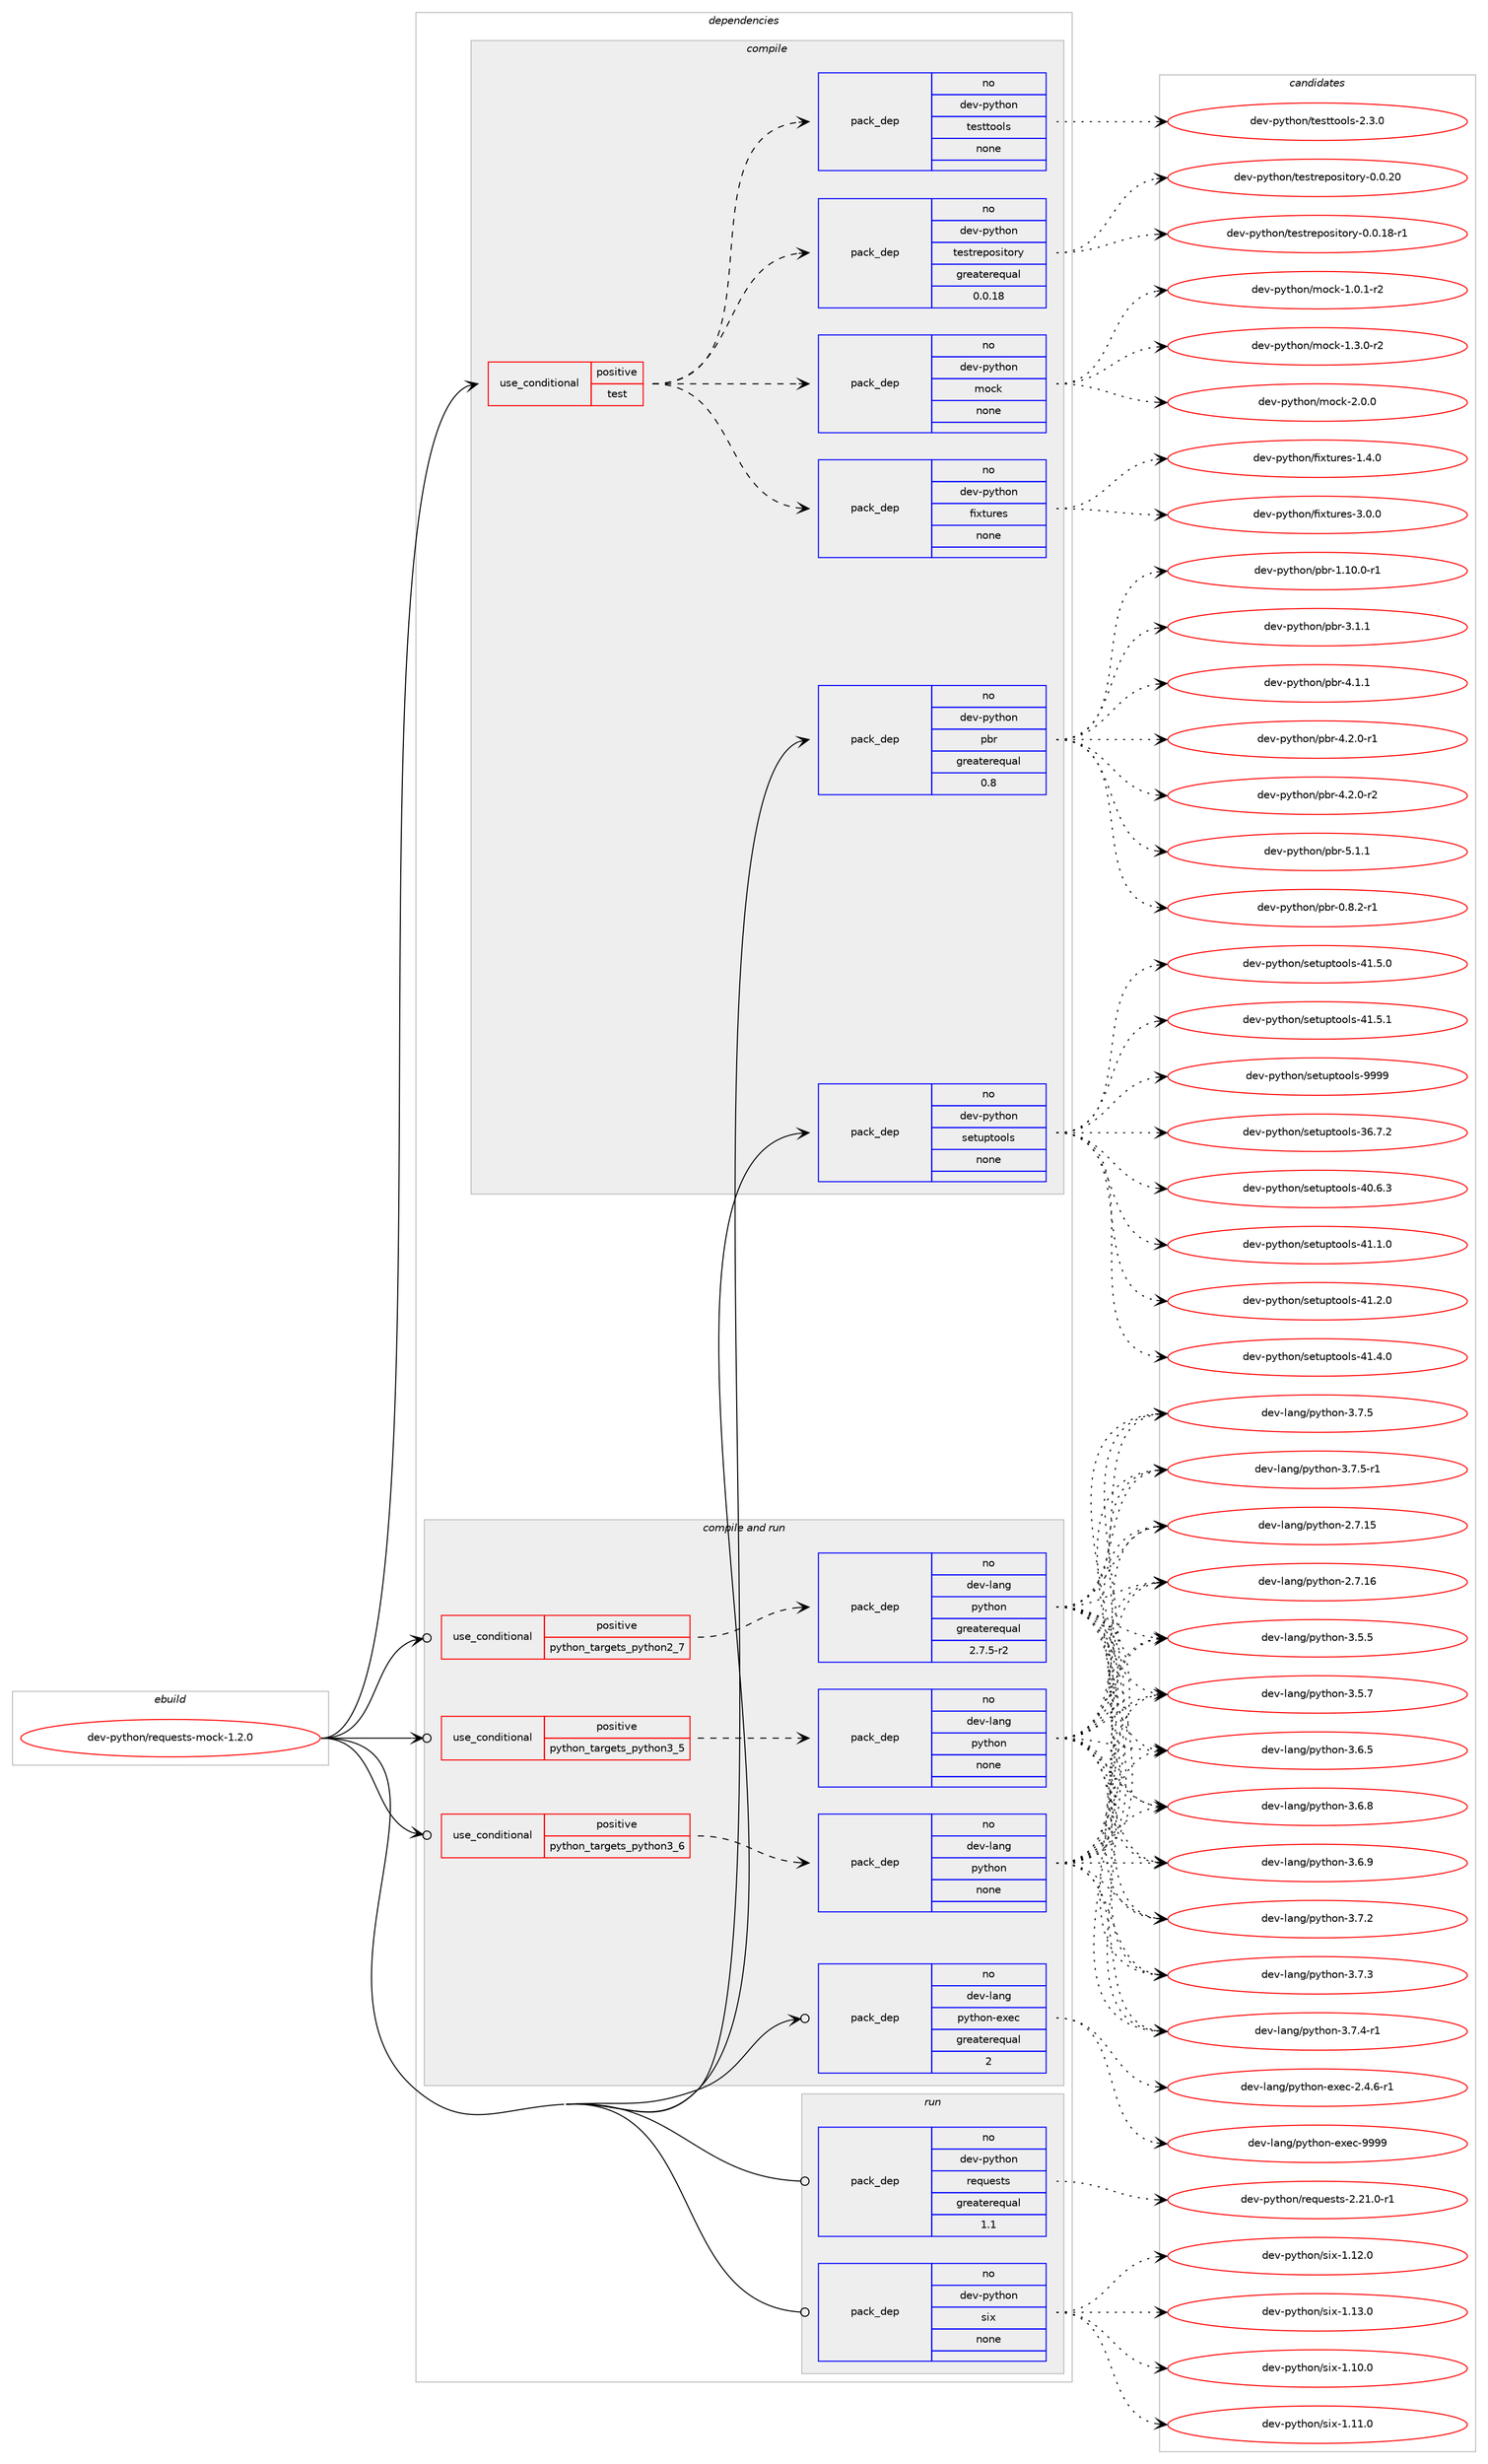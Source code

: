 digraph prolog {

# *************
# Graph options
# *************

newrank=true;
concentrate=true;
compound=true;
graph [rankdir=LR,fontname=Helvetica,fontsize=10,ranksep=1.5];#, ranksep=2.5, nodesep=0.2];
edge  [arrowhead=vee];
node  [fontname=Helvetica,fontsize=10];

# **********
# The ebuild
# **********

subgraph cluster_leftcol {
color=gray;
rank=same;
label=<<i>ebuild</i>>;
id [label="dev-python/requests-mock-1.2.0", color=red, width=4, href="../dev-python/requests-mock-1.2.0.svg"];
}

# ****************
# The dependencies
# ****************

subgraph cluster_midcol {
color=gray;
label=<<i>dependencies</i>>;
subgraph cluster_compile {
fillcolor="#eeeeee";
style=filled;
label=<<i>compile</i>>;
subgraph cond148614 {
dependency635115 [label=<<TABLE BORDER="0" CELLBORDER="1" CELLSPACING="0" CELLPADDING="4"><TR><TD ROWSPAN="3" CELLPADDING="10">use_conditional</TD></TR><TR><TD>positive</TD></TR><TR><TD>test</TD></TR></TABLE>>, shape=none, color=red];
subgraph pack474620 {
dependency635116 [label=<<TABLE BORDER="0" CELLBORDER="1" CELLSPACING="0" CELLPADDING="4" WIDTH="220"><TR><TD ROWSPAN="6" CELLPADDING="30">pack_dep</TD></TR><TR><TD WIDTH="110">no</TD></TR><TR><TD>dev-python</TD></TR><TR><TD>fixtures</TD></TR><TR><TD>none</TD></TR><TR><TD></TD></TR></TABLE>>, shape=none, color=blue];
}
dependency635115:e -> dependency635116:w [weight=20,style="dashed",arrowhead="vee"];
subgraph pack474621 {
dependency635117 [label=<<TABLE BORDER="0" CELLBORDER="1" CELLSPACING="0" CELLPADDING="4" WIDTH="220"><TR><TD ROWSPAN="6" CELLPADDING="30">pack_dep</TD></TR><TR><TD WIDTH="110">no</TD></TR><TR><TD>dev-python</TD></TR><TR><TD>mock</TD></TR><TR><TD>none</TD></TR><TR><TD></TD></TR></TABLE>>, shape=none, color=blue];
}
dependency635115:e -> dependency635117:w [weight=20,style="dashed",arrowhead="vee"];
subgraph pack474622 {
dependency635118 [label=<<TABLE BORDER="0" CELLBORDER="1" CELLSPACING="0" CELLPADDING="4" WIDTH="220"><TR><TD ROWSPAN="6" CELLPADDING="30">pack_dep</TD></TR><TR><TD WIDTH="110">no</TD></TR><TR><TD>dev-python</TD></TR><TR><TD>testrepository</TD></TR><TR><TD>greaterequal</TD></TR><TR><TD>0.0.18</TD></TR></TABLE>>, shape=none, color=blue];
}
dependency635115:e -> dependency635118:w [weight=20,style="dashed",arrowhead="vee"];
subgraph pack474623 {
dependency635119 [label=<<TABLE BORDER="0" CELLBORDER="1" CELLSPACING="0" CELLPADDING="4" WIDTH="220"><TR><TD ROWSPAN="6" CELLPADDING="30">pack_dep</TD></TR><TR><TD WIDTH="110">no</TD></TR><TR><TD>dev-python</TD></TR><TR><TD>testtools</TD></TR><TR><TD>none</TD></TR><TR><TD></TD></TR></TABLE>>, shape=none, color=blue];
}
dependency635115:e -> dependency635119:w [weight=20,style="dashed",arrowhead="vee"];
}
id:e -> dependency635115:w [weight=20,style="solid",arrowhead="vee"];
subgraph pack474624 {
dependency635120 [label=<<TABLE BORDER="0" CELLBORDER="1" CELLSPACING="0" CELLPADDING="4" WIDTH="220"><TR><TD ROWSPAN="6" CELLPADDING="30">pack_dep</TD></TR><TR><TD WIDTH="110">no</TD></TR><TR><TD>dev-python</TD></TR><TR><TD>pbr</TD></TR><TR><TD>greaterequal</TD></TR><TR><TD>0.8</TD></TR></TABLE>>, shape=none, color=blue];
}
id:e -> dependency635120:w [weight=20,style="solid",arrowhead="vee"];
subgraph pack474625 {
dependency635121 [label=<<TABLE BORDER="0" CELLBORDER="1" CELLSPACING="0" CELLPADDING="4" WIDTH="220"><TR><TD ROWSPAN="6" CELLPADDING="30">pack_dep</TD></TR><TR><TD WIDTH="110">no</TD></TR><TR><TD>dev-python</TD></TR><TR><TD>setuptools</TD></TR><TR><TD>none</TD></TR><TR><TD></TD></TR></TABLE>>, shape=none, color=blue];
}
id:e -> dependency635121:w [weight=20,style="solid",arrowhead="vee"];
}
subgraph cluster_compileandrun {
fillcolor="#eeeeee";
style=filled;
label=<<i>compile and run</i>>;
subgraph cond148615 {
dependency635122 [label=<<TABLE BORDER="0" CELLBORDER="1" CELLSPACING="0" CELLPADDING="4"><TR><TD ROWSPAN="3" CELLPADDING="10">use_conditional</TD></TR><TR><TD>positive</TD></TR><TR><TD>python_targets_python2_7</TD></TR></TABLE>>, shape=none, color=red];
subgraph pack474626 {
dependency635123 [label=<<TABLE BORDER="0" CELLBORDER="1" CELLSPACING="0" CELLPADDING="4" WIDTH="220"><TR><TD ROWSPAN="6" CELLPADDING="30">pack_dep</TD></TR><TR><TD WIDTH="110">no</TD></TR><TR><TD>dev-lang</TD></TR><TR><TD>python</TD></TR><TR><TD>greaterequal</TD></TR><TR><TD>2.7.5-r2</TD></TR></TABLE>>, shape=none, color=blue];
}
dependency635122:e -> dependency635123:w [weight=20,style="dashed",arrowhead="vee"];
}
id:e -> dependency635122:w [weight=20,style="solid",arrowhead="odotvee"];
subgraph cond148616 {
dependency635124 [label=<<TABLE BORDER="0" CELLBORDER="1" CELLSPACING="0" CELLPADDING="4"><TR><TD ROWSPAN="3" CELLPADDING="10">use_conditional</TD></TR><TR><TD>positive</TD></TR><TR><TD>python_targets_python3_5</TD></TR></TABLE>>, shape=none, color=red];
subgraph pack474627 {
dependency635125 [label=<<TABLE BORDER="0" CELLBORDER="1" CELLSPACING="0" CELLPADDING="4" WIDTH="220"><TR><TD ROWSPAN="6" CELLPADDING="30">pack_dep</TD></TR><TR><TD WIDTH="110">no</TD></TR><TR><TD>dev-lang</TD></TR><TR><TD>python</TD></TR><TR><TD>none</TD></TR><TR><TD></TD></TR></TABLE>>, shape=none, color=blue];
}
dependency635124:e -> dependency635125:w [weight=20,style="dashed",arrowhead="vee"];
}
id:e -> dependency635124:w [weight=20,style="solid",arrowhead="odotvee"];
subgraph cond148617 {
dependency635126 [label=<<TABLE BORDER="0" CELLBORDER="1" CELLSPACING="0" CELLPADDING="4"><TR><TD ROWSPAN="3" CELLPADDING="10">use_conditional</TD></TR><TR><TD>positive</TD></TR><TR><TD>python_targets_python3_6</TD></TR></TABLE>>, shape=none, color=red];
subgraph pack474628 {
dependency635127 [label=<<TABLE BORDER="0" CELLBORDER="1" CELLSPACING="0" CELLPADDING="4" WIDTH="220"><TR><TD ROWSPAN="6" CELLPADDING="30">pack_dep</TD></TR><TR><TD WIDTH="110">no</TD></TR><TR><TD>dev-lang</TD></TR><TR><TD>python</TD></TR><TR><TD>none</TD></TR><TR><TD></TD></TR></TABLE>>, shape=none, color=blue];
}
dependency635126:e -> dependency635127:w [weight=20,style="dashed",arrowhead="vee"];
}
id:e -> dependency635126:w [weight=20,style="solid",arrowhead="odotvee"];
subgraph pack474629 {
dependency635128 [label=<<TABLE BORDER="0" CELLBORDER="1" CELLSPACING="0" CELLPADDING="4" WIDTH="220"><TR><TD ROWSPAN="6" CELLPADDING="30">pack_dep</TD></TR><TR><TD WIDTH="110">no</TD></TR><TR><TD>dev-lang</TD></TR><TR><TD>python-exec</TD></TR><TR><TD>greaterequal</TD></TR><TR><TD>2</TD></TR></TABLE>>, shape=none, color=blue];
}
id:e -> dependency635128:w [weight=20,style="solid",arrowhead="odotvee"];
}
subgraph cluster_run {
fillcolor="#eeeeee";
style=filled;
label=<<i>run</i>>;
subgraph pack474630 {
dependency635129 [label=<<TABLE BORDER="0" CELLBORDER="1" CELLSPACING="0" CELLPADDING="4" WIDTH="220"><TR><TD ROWSPAN="6" CELLPADDING="30">pack_dep</TD></TR><TR><TD WIDTH="110">no</TD></TR><TR><TD>dev-python</TD></TR><TR><TD>requests</TD></TR><TR><TD>greaterequal</TD></TR><TR><TD>1.1</TD></TR></TABLE>>, shape=none, color=blue];
}
id:e -> dependency635129:w [weight=20,style="solid",arrowhead="odot"];
subgraph pack474631 {
dependency635130 [label=<<TABLE BORDER="0" CELLBORDER="1" CELLSPACING="0" CELLPADDING="4" WIDTH="220"><TR><TD ROWSPAN="6" CELLPADDING="30">pack_dep</TD></TR><TR><TD WIDTH="110">no</TD></TR><TR><TD>dev-python</TD></TR><TR><TD>six</TD></TR><TR><TD>none</TD></TR><TR><TD></TD></TR></TABLE>>, shape=none, color=blue];
}
id:e -> dependency635130:w [weight=20,style="solid",arrowhead="odot"];
}
}

# **************
# The candidates
# **************

subgraph cluster_choices {
rank=same;
color=gray;
label=<<i>candidates</i>>;

subgraph choice474620 {
color=black;
nodesep=1;
choice1001011184511212111610411111047102105120116117114101115454946524648 [label="dev-python/fixtures-1.4.0", color=red, width=4,href="../dev-python/fixtures-1.4.0.svg"];
choice1001011184511212111610411111047102105120116117114101115455146484648 [label="dev-python/fixtures-3.0.0", color=red, width=4,href="../dev-python/fixtures-3.0.0.svg"];
dependency635116:e -> choice1001011184511212111610411111047102105120116117114101115454946524648:w [style=dotted,weight="100"];
dependency635116:e -> choice1001011184511212111610411111047102105120116117114101115455146484648:w [style=dotted,weight="100"];
}
subgraph choice474621 {
color=black;
nodesep=1;
choice1001011184511212111610411111047109111991074549464846494511450 [label="dev-python/mock-1.0.1-r2", color=red, width=4,href="../dev-python/mock-1.0.1-r2.svg"];
choice1001011184511212111610411111047109111991074549465146484511450 [label="dev-python/mock-1.3.0-r2", color=red, width=4,href="../dev-python/mock-1.3.0-r2.svg"];
choice100101118451121211161041111104710911199107455046484648 [label="dev-python/mock-2.0.0", color=red, width=4,href="../dev-python/mock-2.0.0.svg"];
dependency635117:e -> choice1001011184511212111610411111047109111991074549464846494511450:w [style=dotted,weight="100"];
dependency635117:e -> choice1001011184511212111610411111047109111991074549465146484511450:w [style=dotted,weight="100"];
dependency635117:e -> choice100101118451121211161041111104710911199107455046484648:w [style=dotted,weight="100"];
}
subgraph choice474622 {
color=black;
nodesep=1;
choice1001011184511212111610411111047116101115116114101112111115105116111114121454846484649564511449 [label="dev-python/testrepository-0.0.18-r1", color=red, width=4,href="../dev-python/testrepository-0.0.18-r1.svg"];
choice100101118451121211161041111104711610111511611410111211111510511611111412145484648465048 [label="dev-python/testrepository-0.0.20", color=red, width=4,href="../dev-python/testrepository-0.0.20.svg"];
dependency635118:e -> choice1001011184511212111610411111047116101115116114101112111115105116111114121454846484649564511449:w [style=dotted,weight="100"];
dependency635118:e -> choice100101118451121211161041111104711610111511611410111211111510511611111412145484648465048:w [style=dotted,weight="100"];
}
subgraph choice474623 {
color=black;
nodesep=1;
choice1001011184511212111610411111047116101115116116111111108115455046514648 [label="dev-python/testtools-2.3.0", color=red, width=4,href="../dev-python/testtools-2.3.0.svg"];
dependency635119:e -> choice1001011184511212111610411111047116101115116116111111108115455046514648:w [style=dotted,weight="100"];
}
subgraph choice474624 {
color=black;
nodesep=1;
choice1001011184511212111610411111047112981144548465646504511449 [label="dev-python/pbr-0.8.2-r1", color=red, width=4,href="../dev-python/pbr-0.8.2-r1.svg"];
choice100101118451121211161041111104711298114454946494846484511449 [label="dev-python/pbr-1.10.0-r1", color=red, width=4,href="../dev-python/pbr-1.10.0-r1.svg"];
choice100101118451121211161041111104711298114455146494649 [label="dev-python/pbr-3.1.1", color=red, width=4,href="../dev-python/pbr-3.1.1.svg"];
choice100101118451121211161041111104711298114455246494649 [label="dev-python/pbr-4.1.1", color=red, width=4,href="../dev-python/pbr-4.1.1.svg"];
choice1001011184511212111610411111047112981144552465046484511449 [label="dev-python/pbr-4.2.0-r1", color=red, width=4,href="../dev-python/pbr-4.2.0-r1.svg"];
choice1001011184511212111610411111047112981144552465046484511450 [label="dev-python/pbr-4.2.0-r2", color=red, width=4,href="../dev-python/pbr-4.2.0-r2.svg"];
choice100101118451121211161041111104711298114455346494649 [label="dev-python/pbr-5.1.1", color=red, width=4,href="../dev-python/pbr-5.1.1.svg"];
dependency635120:e -> choice1001011184511212111610411111047112981144548465646504511449:w [style=dotted,weight="100"];
dependency635120:e -> choice100101118451121211161041111104711298114454946494846484511449:w [style=dotted,weight="100"];
dependency635120:e -> choice100101118451121211161041111104711298114455146494649:w [style=dotted,weight="100"];
dependency635120:e -> choice100101118451121211161041111104711298114455246494649:w [style=dotted,weight="100"];
dependency635120:e -> choice1001011184511212111610411111047112981144552465046484511449:w [style=dotted,weight="100"];
dependency635120:e -> choice1001011184511212111610411111047112981144552465046484511450:w [style=dotted,weight="100"];
dependency635120:e -> choice100101118451121211161041111104711298114455346494649:w [style=dotted,weight="100"];
}
subgraph choice474625 {
color=black;
nodesep=1;
choice100101118451121211161041111104711510111611711211611111110811545515446554650 [label="dev-python/setuptools-36.7.2", color=red, width=4,href="../dev-python/setuptools-36.7.2.svg"];
choice100101118451121211161041111104711510111611711211611111110811545524846544651 [label="dev-python/setuptools-40.6.3", color=red, width=4,href="../dev-python/setuptools-40.6.3.svg"];
choice100101118451121211161041111104711510111611711211611111110811545524946494648 [label="dev-python/setuptools-41.1.0", color=red, width=4,href="../dev-python/setuptools-41.1.0.svg"];
choice100101118451121211161041111104711510111611711211611111110811545524946504648 [label="dev-python/setuptools-41.2.0", color=red, width=4,href="../dev-python/setuptools-41.2.0.svg"];
choice100101118451121211161041111104711510111611711211611111110811545524946524648 [label="dev-python/setuptools-41.4.0", color=red, width=4,href="../dev-python/setuptools-41.4.0.svg"];
choice100101118451121211161041111104711510111611711211611111110811545524946534648 [label="dev-python/setuptools-41.5.0", color=red, width=4,href="../dev-python/setuptools-41.5.0.svg"];
choice100101118451121211161041111104711510111611711211611111110811545524946534649 [label="dev-python/setuptools-41.5.1", color=red, width=4,href="../dev-python/setuptools-41.5.1.svg"];
choice10010111845112121116104111110471151011161171121161111111081154557575757 [label="dev-python/setuptools-9999", color=red, width=4,href="../dev-python/setuptools-9999.svg"];
dependency635121:e -> choice100101118451121211161041111104711510111611711211611111110811545515446554650:w [style=dotted,weight="100"];
dependency635121:e -> choice100101118451121211161041111104711510111611711211611111110811545524846544651:w [style=dotted,weight="100"];
dependency635121:e -> choice100101118451121211161041111104711510111611711211611111110811545524946494648:w [style=dotted,weight="100"];
dependency635121:e -> choice100101118451121211161041111104711510111611711211611111110811545524946504648:w [style=dotted,weight="100"];
dependency635121:e -> choice100101118451121211161041111104711510111611711211611111110811545524946524648:w [style=dotted,weight="100"];
dependency635121:e -> choice100101118451121211161041111104711510111611711211611111110811545524946534648:w [style=dotted,weight="100"];
dependency635121:e -> choice100101118451121211161041111104711510111611711211611111110811545524946534649:w [style=dotted,weight="100"];
dependency635121:e -> choice10010111845112121116104111110471151011161171121161111111081154557575757:w [style=dotted,weight="100"];
}
subgraph choice474626 {
color=black;
nodesep=1;
choice10010111845108971101034711212111610411111045504655464953 [label="dev-lang/python-2.7.15", color=red, width=4,href="../dev-lang/python-2.7.15.svg"];
choice10010111845108971101034711212111610411111045504655464954 [label="dev-lang/python-2.7.16", color=red, width=4,href="../dev-lang/python-2.7.16.svg"];
choice100101118451089711010347112121116104111110455146534653 [label="dev-lang/python-3.5.5", color=red, width=4,href="../dev-lang/python-3.5.5.svg"];
choice100101118451089711010347112121116104111110455146534655 [label="dev-lang/python-3.5.7", color=red, width=4,href="../dev-lang/python-3.5.7.svg"];
choice100101118451089711010347112121116104111110455146544653 [label="dev-lang/python-3.6.5", color=red, width=4,href="../dev-lang/python-3.6.5.svg"];
choice100101118451089711010347112121116104111110455146544656 [label="dev-lang/python-3.6.8", color=red, width=4,href="../dev-lang/python-3.6.8.svg"];
choice100101118451089711010347112121116104111110455146544657 [label="dev-lang/python-3.6.9", color=red, width=4,href="../dev-lang/python-3.6.9.svg"];
choice100101118451089711010347112121116104111110455146554650 [label="dev-lang/python-3.7.2", color=red, width=4,href="../dev-lang/python-3.7.2.svg"];
choice100101118451089711010347112121116104111110455146554651 [label="dev-lang/python-3.7.3", color=red, width=4,href="../dev-lang/python-3.7.3.svg"];
choice1001011184510897110103471121211161041111104551465546524511449 [label="dev-lang/python-3.7.4-r1", color=red, width=4,href="../dev-lang/python-3.7.4-r1.svg"];
choice100101118451089711010347112121116104111110455146554653 [label="dev-lang/python-3.7.5", color=red, width=4,href="../dev-lang/python-3.7.5.svg"];
choice1001011184510897110103471121211161041111104551465546534511449 [label="dev-lang/python-3.7.5-r1", color=red, width=4,href="../dev-lang/python-3.7.5-r1.svg"];
dependency635123:e -> choice10010111845108971101034711212111610411111045504655464953:w [style=dotted,weight="100"];
dependency635123:e -> choice10010111845108971101034711212111610411111045504655464954:w [style=dotted,weight="100"];
dependency635123:e -> choice100101118451089711010347112121116104111110455146534653:w [style=dotted,weight="100"];
dependency635123:e -> choice100101118451089711010347112121116104111110455146534655:w [style=dotted,weight="100"];
dependency635123:e -> choice100101118451089711010347112121116104111110455146544653:w [style=dotted,weight="100"];
dependency635123:e -> choice100101118451089711010347112121116104111110455146544656:w [style=dotted,weight="100"];
dependency635123:e -> choice100101118451089711010347112121116104111110455146544657:w [style=dotted,weight="100"];
dependency635123:e -> choice100101118451089711010347112121116104111110455146554650:w [style=dotted,weight="100"];
dependency635123:e -> choice100101118451089711010347112121116104111110455146554651:w [style=dotted,weight="100"];
dependency635123:e -> choice1001011184510897110103471121211161041111104551465546524511449:w [style=dotted,weight="100"];
dependency635123:e -> choice100101118451089711010347112121116104111110455146554653:w [style=dotted,weight="100"];
dependency635123:e -> choice1001011184510897110103471121211161041111104551465546534511449:w [style=dotted,weight="100"];
}
subgraph choice474627 {
color=black;
nodesep=1;
choice10010111845108971101034711212111610411111045504655464953 [label="dev-lang/python-2.7.15", color=red, width=4,href="../dev-lang/python-2.7.15.svg"];
choice10010111845108971101034711212111610411111045504655464954 [label="dev-lang/python-2.7.16", color=red, width=4,href="../dev-lang/python-2.7.16.svg"];
choice100101118451089711010347112121116104111110455146534653 [label="dev-lang/python-3.5.5", color=red, width=4,href="../dev-lang/python-3.5.5.svg"];
choice100101118451089711010347112121116104111110455146534655 [label="dev-lang/python-3.5.7", color=red, width=4,href="../dev-lang/python-3.5.7.svg"];
choice100101118451089711010347112121116104111110455146544653 [label="dev-lang/python-3.6.5", color=red, width=4,href="../dev-lang/python-3.6.5.svg"];
choice100101118451089711010347112121116104111110455146544656 [label="dev-lang/python-3.6.8", color=red, width=4,href="../dev-lang/python-3.6.8.svg"];
choice100101118451089711010347112121116104111110455146544657 [label="dev-lang/python-3.6.9", color=red, width=4,href="../dev-lang/python-3.6.9.svg"];
choice100101118451089711010347112121116104111110455146554650 [label="dev-lang/python-3.7.2", color=red, width=4,href="../dev-lang/python-3.7.2.svg"];
choice100101118451089711010347112121116104111110455146554651 [label="dev-lang/python-3.7.3", color=red, width=4,href="../dev-lang/python-3.7.3.svg"];
choice1001011184510897110103471121211161041111104551465546524511449 [label="dev-lang/python-3.7.4-r1", color=red, width=4,href="../dev-lang/python-3.7.4-r1.svg"];
choice100101118451089711010347112121116104111110455146554653 [label="dev-lang/python-3.7.5", color=red, width=4,href="../dev-lang/python-3.7.5.svg"];
choice1001011184510897110103471121211161041111104551465546534511449 [label="dev-lang/python-3.7.5-r1", color=red, width=4,href="../dev-lang/python-3.7.5-r1.svg"];
dependency635125:e -> choice10010111845108971101034711212111610411111045504655464953:w [style=dotted,weight="100"];
dependency635125:e -> choice10010111845108971101034711212111610411111045504655464954:w [style=dotted,weight="100"];
dependency635125:e -> choice100101118451089711010347112121116104111110455146534653:w [style=dotted,weight="100"];
dependency635125:e -> choice100101118451089711010347112121116104111110455146534655:w [style=dotted,weight="100"];
dependency635125:e -> choice100101118451089711010347112121116104111110455146544653:w [style=dotted,weight="100"];
dependency635125:e -> choice100101118451089711010347112121116104111110455146544656:w [style=dotted,weight="100"];
dependency635125:e -> choice100101118451089711010347112121116104111110455146544657:w [style=dotted,weight="100"];
dependency635125:e -> choice100101118451089711010347112121116104111110455146554650:w [style=dotted,weight="100"];
dependency635125:e -> choice100101118451089711010347112121116104111110455146554651:w [style=dotted,weight="100"];
dependency635125:e -> choice1001011184510897110103471121211161041111104551465546524511449:w [style=dotted,weight="100"];
dependency635125:e -> choice100101118451089711010347112121116104111110455146554653:w [style=dotted,weight="100"];
dependency635125:e -> choice1001011184510897110103471121211161041111104551465546534511449:w [style=dotted,weight="100"];
}
subgraph choice474628 {
color=black;
nodesep=1;
choice10010111845108971101034711212111610411111045504655464953 [label="dev-lang/python-2.7.15", color=red, width=4,href="../dev-lang/python-2.7.15.svg"];
choice10010111845108971101034711212111610411111045504655464954 [label="dev-lang/python-2.7.16", color=red, width=4,href="../dev-lang/python-2.7.16.svg"];
choice100101118451089711010347112121116104111110455146534653 [label="dev-lang/python-3.5.5", color=red, width=4,href="../dev-lang/python-3.5.5.svg"];
choice100101118451089711010347112121116104111110455146534655 [label="dev-lang/python-3.5.7", color=red, width=4,href="../dev-lang/python-3.5.7.svg"];
choice100101118451089711010347112121116104111110455146544653 [label="dev-lang/python-3.6.5", color=red, width=4,href="../dev-lang/python-3.6.5.svg"];
choice100101118451089711010347112121116104111110455146544656 [label="dev-lang/python-3.6.8", color=red, width=4,href="../dev-lang/python-3.6.8.svg"];
choice100101118451089711010347112121116104111110455146544657 [label="dev-lang/python-3.6.9", color=red, width=4,href="../dev-lang/python-3.6.9.svg"];
choice100101118451089711010347112121116104111110455146554650 [label="dev-lang/python-3.7.2", color=red, width=4,href="../dev-lang/python-3.7.2.svg"];
choice100101118451089711010347112121116104111110455146554651 [label="dev-lang/python-3.7.3", color=red, width=4,href="../dev-lang/python-3.7.3.svg"];
choice1001011184510897110103471121211161041111104551465546524511449 [label="dev-lang/python-3.7.4-r1", color=red, width=4,href="../dev-lang/python-3.7.4-r1.svg"];
choice100101118451089711010347112121116104111110455146554653 [label="dev-lang/python-3.7.5", color=red, width=4,href="../dev-lang/python-3.7.5.svg"];
choice1001011184510897110103471121211161041111104551465546534511449 [label="dev-lang/python-3.7.5-r1", color=red, width=4,href="../dev-lang/python-3.7.5-r1.svg"];
dependency635127:e -> choice10010111845108971101034711212111610411111045504655464953:w [style=dotted,weight="100"];
dependency635127:e -> choice10010111845108971101034711212111610411111045504655464954:w [style=dotted,weight="100"];
dependency635127:e -> choice100101118451089711010347112121116104111110455146534653:w [style=dotted,weight="100"];
dependency635127:e -> choice100101118451089711010347112121116104111110455146534655:w [style=dotted,weight="100"];
dependency635127:e -> choice100101118451089711010347112121116104111110455146544653:w [style=dotted,weight="100"];
dependency635127:e -> choice100101118451089711010347112121116104111110455146544656:w [style=dotted,weight="100"];
dependency635127:e -> choice100101118451089711010347112121116104111110455146544657:w [style=dotted,weight="100"];
dependency635127:e -> choice100101118451089711010347112121116104111110455146554650:w [style=dotted,weight="100"];
dependency635127:e -> choice100101118451089711010347112121116104111110455146554651:w [style=dotted,weight="100"];
dependency635127:e -> choice1001011184510897110103471121211161041111104551465546524511449:w [style=dotted,weight="100"];
dependency635127:e -> choice100101118451089711010347112121116104111110455146554653:w [style=dotted,weight="100"];
dependency635127:e -> choice1001011184510897110103471121211161041111104551465546534511449:w [style=dotted,weight="100"];
}
subgraph choice474629 {
color=black;
nodesep=1;
choice10010111845108971101034711212111610411111045101120101994550465246544511449 [label="dev-lang/python-exec-2.4.6-r1", color=red, width=4,href="../dev-lang/python-exec-2.4.6-r1.svg"];
choice10010111845108971101034711212111610411111045101120101994557575757 [label="dev-lang/python-exec-9999", color=red, width=4,href="../dev-lang/python-exec-9999.svg"];
dependency635128:e -> choice10010111845108971101034711212111610411111045101120101994550465246544511449:w [style=dotted,weight="100"];
dependency635128:e -> choice10010111845108971101034711212111610411111045101120101994557575757:w [style=dotted,weight="100"];
}
subgraph choice474630 {
color=black;
nodesep=1;
choice1001011184511212111610411111047114101113117101115116115455046504946484511449 [label="dev-python/requests-2.21.0-r1", color=red, width=4,href="../dev-python/requests-2.21.0-r1.svg"];
dependency635129:e -> choice1001011184511212111610411111047114101113117101115116115455046504946484511449:w [style=dotted,weight="100"];
}
subgraph choice474631 {
color=black;
nodesep=1;
choice100101118451121211161041111104711510512045494649484648 [label="dev-python/six-1.10.0", color=red, width=4,href="../dev-python/six-1.10.0.svg"];
choice100101118451121211161041111104711510512045494649494648 [label="dev-python/six-1.11.0", color=red, width=4,href="../dev-python/six-1.11.0.svg"];
choice100101118451121211161041111104711510512045494649504648 [label="dev-python/six-1.12.0", color=red, width=4,href="../dev-python/six-1.12.0.svg"];
choice100101118451121211161041111104711510512045494649514648 [label="dev-python/six-1.13.0", color=red, width=4,href="../dev-python/six-1.13.0.svg"];
dependency635130:e -> choice100101118451121211161041111104711510512045494649484648:w [style=dotted,weight="100"];
dependency635130:e -> choice100101118451121211161041111104711510512045494649494648:w [style=dotted,weight="100"];
dependency635130:e -> choice100101118451121211161041111104711510512045494649504648:w [style=dotted,weight="100"];
dependency635130:e -> choice100101118451121211161041111104711510512045494649514648:w [style=dotted,weight="100"];
}
}

}
